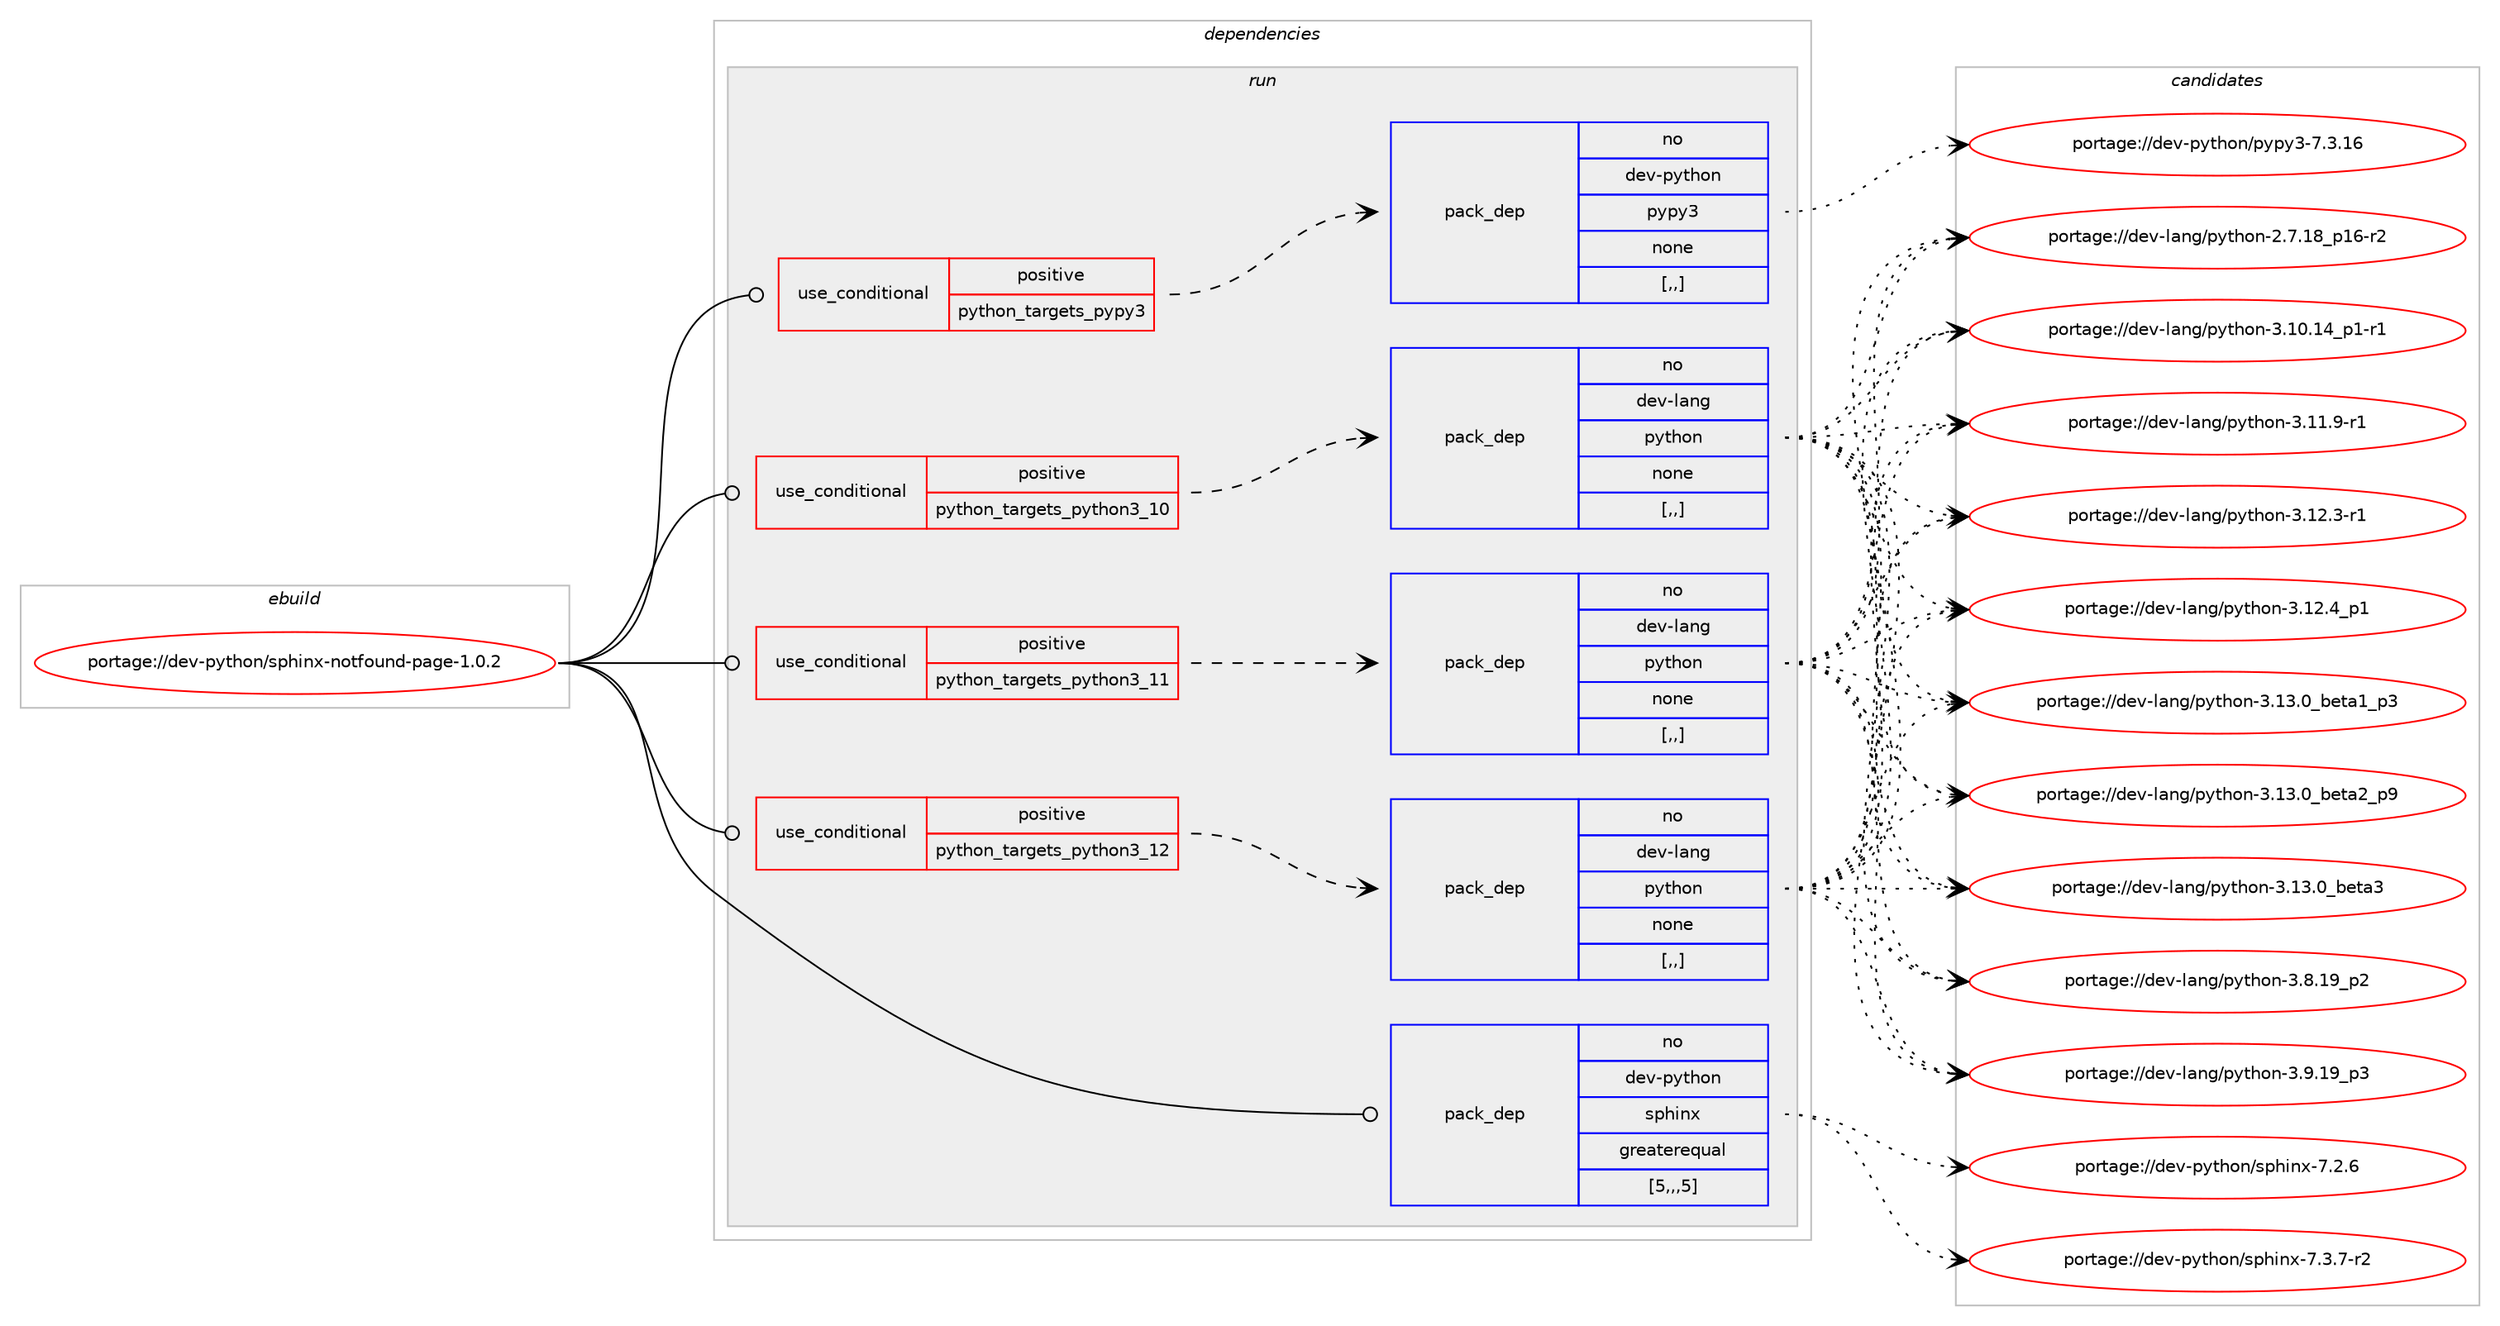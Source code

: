 digraph prolog {

# *************
# Graph options
# *************

newrank=true;
concentrate=true;
compound=true;
graph [rankdir=LR,fontname=Helvetica,fontsize=10,ranksep=1.5];#, ranksep=2.5, nodesep=0.2];
edge  [arrowhead=vee];
node  [fontname=Helvetica,fontsize=10];

# **********
# The ebuild
# **********

subgraph cluster_leftcol {
color=gray;
rank=same;
label=<<i>ebuild</i>>;
id [label="portage://dev-python/sphinx-notfound-page-1.0.2", color=red, width=4, href="../dev-python/sphinx-notfound-page-1.0.2.svg"];
}

# ****************
# The dependencies
# ****************

subgraph cluster_midcol {
color=gray;
label=<<i>dependencies</i>>;
subgraph cluster_compile {
fillcolor="#eeeeee";
style=filled;
label=<<i>compile</i>>;
}
subgraph cluster_compileandrun {
fillcolor="#eeeeee";
style=filled;
label=<<i>compile and run</i>>;
}
subgraph cluster_run {
fillcolor="#eeeeee";
style=filled;
label=<<i>run</i>>;
subgraph cond38557 {
dependency159877 [label=<<TABLE BORDER="0" CELLBORDER="1" CELLSPACING="0" CELLPADDING="4"><TR><TD ROWSPAN="3" CELLPADDING="10">use_conditional</TD></TR><TR><TD>positive</TD></TR><TR><TD>python_targets_pypy3</TD></TR></TABLE>>, shape=none, color=red];
subgraph pack120082 {
dependency159878 [label=<<TABLE BORDER="0" CELLBORDER="1" CELLSPACING="0" CELLPADDING="4" WIDTH="220"><TR><TD ROWSPAN="6" CELLPADDING="30">pack_dep</TD></TR><TR><TD WIDTH="110">no</TD></TR><TR><TD>dev-python</TD></TR><TR><TD>pypy3</TD></TR><TR><TD>none</TD></TR><TR><TD>[,,]</TD></TR></TABLE>>, shape=none, color=blue];
}
dependency159877:e -> dependency159878:w [weight=20,style="dashed",arrowhead="vee"];
}
id:e -> dependency159877:w [weight=20,style="solid",arrowhead="odot"];
subgraph cond38558 {
dependency159879 [label=<<TABLE BORDER="0" CELLBORDER="1" CELLSPACING="0" CELLPADDING="4"><TR><TD ROWSPAN="3" CELLPADDING="10">use_conditional</TD></TR><TR><TD>positive</TD></TR><TR><TD>python_targets_python3_10</TD></TR></TABLE>>, shape=none, color=red];
subgraph pack120083 {
dependency159880 [label=<<TABLE BORDER="0" CELLBORDER="1" CELLSPACING="0" CELLPADDING="4" WIDTH="220"><TR><TD ROWSPAN="6" CELLPADDING="30">pack_dep</TD></TR><TR><TD WIDTH="110">no</TD></TR><TR><TD>dev-lang</TD></TR><TR><TD>python</TD></TR><TR><TD>none</TD></TR><TR><TD>[,,]</TD></TR></TABLE>>, shape=none, color=blue];
}
dependency159879:e -> dependency159880:w [weight=20,style="dashed",arrowhead="vee"];
}
id:e -> dependency159879:w [weight=20,style="solid",arrowhead="odot"];
subgraph cond38559 {
dependency159881 [label=<<TABLE BORDER="0" CELLBORDER="1" CELLSPACING="0" CELLPADDING="4"><TR><TD ROWSPAN="3" CELLPADDING="10">use_conditional</TD></TR><TR><TD>positive</TD></TR><TR><TD>python_targets_python3_11</TD></TR></TABLE>>, shape=none, color=red];
subgraph pack120084 {
dependency159882 [label=<<TABLE BORDER="0" CELLBORDER="1" CELLSPACING="0" CELLPADDING="4" WIDTH="220"><TR><TD ROWSPAN="6" CELLPADDING="30">pack_dep</TD></TR><TR><TD WIDTH="110">no</TD></TR><TR><TD>dev-lang</TD></TR><TR><TD>python</TD></TR><TR><TD>none</TD></TR><TR><TD>[,,]</TD></TR></TABLE>>, shape=none, color=blue];
}
dependency159881:e -> dependency159882:w [weight=20,style="dashed",arrowhead="vee"];
}
id:e -> dependency159881:w [weight=20,style="solid",arrowhead="odot"];
subgraph cond38560 {
dependency159883 [label=<<TABLE BORDER="0" CELLBORDER="1" CELLSPACING="0" CELLPADDING="4"><TR><TD ROWSPAN="3" CELLPADDING="10">use_conditional</TD></TR><TR><TD>positive</TD></TR><TR><TD>python_targets_python3_12</TD></TR></TABLE>>, shape=none, color=red];
subgraph pack120085 {
dependency159884 [label=<<TABLE BORDER="0" CELLBORDER="1" CELLSPACING="0" CELLPADDING="4" WIDTH="220"><TR><TD ROWSPAN="6" CELLPADDING="30">pack_dep</TD></TR><TR><TD WIDTH="110">no</TD></TR><TR><TD>dev-lang</TD></TR><TR><TD>python</TD></TR><TR><TD>none</TD></TR><TR><TD>[,,]</TD></TR></TABLE>>, shape=none, color=blue];
}
dependency159883:e -> dependency159884:w [weight=20,style="dashed",arrowhead="vee"];
}
id:e -> dependency159883:w [weight=20,style="solid",arrowhead="odot"];
subgraph pack120086 {
dependency159885 [label=<<TABLE BORDER="0" CELLBORDER="1" CELLSPACING="0" CELLPADDING="4" WIDTH="220"><TR><TD ROWSPAN="6" CELLPADDING="30">pack_dep</TD></TR><TR><TD WIDTH="110">no</TD></TR><TR><TD>dev-python</TD></TR><TR><TD>sphinx</TD></TR><TR><TD>greaterequal</TD></TR><TR><TD>[5,,,5]</TD></TR></TABLE>>, shape=none, color=blue];
}
id:e -> dependency159885:w [weight=20,style="solid",arrowhead="odot"];
}
}

# **************
# The candidates
# **************

subgraph cluster_choices {
rank=same;
color=gray;
label=<<i>candidates</i>>;

subgraph choice120082 {
color=black;
nodesep=1;
choice10010111845112121116104111110471121211121215145554651464954 [label="portage://dev-python/pypy3-7.3.16", color=red, width=4,href="../dev-python/pypy3-7.3.16.svg"];
dependency159878:e -> choice10010111845112121116104111110471121211121215145554651464954:w [style=dotted,weight="100"];
}
subgraph choice120083 {
color=black;
nodesep=1;
choice100101118451089711010347112121116104111110455046554649569511249544511450 [label="portage://dev-lang/python-2.7.18_p16-r2", color=red, width=4,href="../dev-lang/python-2.7.18_p16-r2.svg"];
choice100101118451089711010347112121116104111110455146494846495295112494511449 [label="portage://dev-lang/python-3.10.14_p1-r1", color=red, width=4,href="../dev-lang/python-3.10.14_p1-r1.svg"];
choice100101118451089711010347112121116104111110455146494946574511449 [label="portage://dev-lang/python-3.11.9-r1", color=red, width=4,href="../dev-lang/python-3.11.9-r1.svg"];
choice100101118451089711010347112121116104111110455146495046514511449 [label="portage://dev-lang/python-3.12.3-r1", color=red, width=4,href="../dev-lang/python-3.12.3-r1.svg"];
choice100101118451089711010347112121116104111110455146495046529511249 [label="portage://dev-lang/python-3.12.4_p1", color=red, width=4,href="../dev-lang/python-3.12.4_p1.svg"];
choice10010111845108971101034711212111610411111045514649514648959810111697499511251 [label="portage://dev-lang/python-3.13.0_beta1_p3", color=red, width=4,href="../dev-lang/python-3.13.0_beta1_p3.svg"];
choice10010111845108971101034711212111610411111045514649514648959810111697509511257 [label="portage://dev-lang/python-3.13.0_beta2_p9", color=red, width=4,href="../dev-lang/python-3.13.0_beta2_p9.svg"];
choice1001011184510897110103471121211161041111104551464951464895981011169751 [label="portage://dev-lang/python-3.13.0_beta3", color=red, width=4,href="../dev-lang/python-3.13.0_beta3.svg"];
choice100101118451089711010347112121116104111110455146564649579511250 [label="portage://dev-lang/python-3.8.19_p2", color=red, width=4,href="../dev-lang/python-3.8.19_p2.svg"];
choice100101118451089711010347112121116104111110455146574649579511251 [label="portage://dev-lang/python-3.9.19_p3", color=red, width=4,href="../dev-lang/python-3.9.19_p3.svg"];
dependency159880:e -> choice100101118451089711010347112121116104111110455046554649569511249544511450:w [style=dotted,weight="100"];
dependency159880:e -> choice100101118451089711010347112121116104111110455146494846495295112494511449:w [style=dotted,weight="100"];
dependency159880:e -> choice100101118451089711010347112121116104111110455146494946574511449:w [style=dotted,weight="100"];
dependency159880:e -> choice100101118451089711010347112121116104111110455146495046514511449:w [style=dotted,weight="100"];
dependency159880:e -> choice100101118451089711010347112121116104111110455146495046529511249:w [style=dotted,weight="100"];
dependency159880:e -> choice10010111845108971101034711212111610411111045514649514648959810111697499511251:w [style=dotted,weight="100"];
dependency159880:e -> choice10010111845108971101034711212111610411111045514649514648959810111697509511257:w [style=dotted,weight="100"];
dependency159880:e -> choice1001011184510897110103471121211161041111104551464951464895981011169751:w [style=dotted,weight="100"];
dependency159880:e -> choice100101118451089711010347112121116104111110455146564649579511250:w [style=dotted,weight="100"];
dependency159880:e -> choice100101118451089711010347112121116104111110455146574649579511251:w [style=dotted,weight="100"];
}
subgraph choice120084 {
color=black;
nodesep=1;
choice100101118451089711010347112121116104111110455046554649569511249544511450 [label="portage://dev-lang/python-2.7.18_p16-r2", color=red, width=4,href="../dev-lang/python-2.7.18_p16-r2.svg"];
choice100101118451089711010347112121116104111110455146494846495295112494511449 [label="portage://dev-lang/python-3.10.14_p1-r1", color=red, width=4,href="../dev-lang/python-3.10.14_p1-r1.svg"];
choice100101118451089711010347112121116104111110455146494946574511449 [label="portage://dev-lang/python-3.11.9-r1", color=red, width=4,href="../dev-lang/python-3.11.9-r1.svg"];
choice100101118451089711010347112121116104111110455146495046514511449 [label="portage://dev-lang/python-3.12.3-r1", color=red, width=4,href="../dev-lang/python-3.12.3-r1.svg"];
choice100101118451089711010347112121116104111110455146495046529511249 [label="portage://dev-lang/python-3.12.4_p1", color=red, width=4,href="../dev-lang/python-3.12.4_p1.svg"];
choice10010111845108971101034711212111610411111045514649514648959810111697499511251 [label="portage://dev-lang/python-3.13.0_beta1_p3", color=red, width=4,href="../dev-lang/python-3.13.0_beta1_p3.svg"];
choice10010111845108971101034711212111610411111045514649514648959810111697509511257 [label="portage://dev-lang/python-3.13.0_beta2_p9", color=red, width=4,href="../dev-lang/python-3.13.0_beta2_p9.svg"];
choice1001011184510897110103471121211161041111104551464951464895981011169751 [label="portage://dev-lang/python-3.13.0_beta3", color=red, width=4,href="../dev-lang/python-3.13.0_beta3.svg"];
choice100101118451089711010347112121116104111110455146564649579511250 [label="portage://dev-lang/python-3.8.19_p2", color=red, width=4,href="../dev-lang/python-3.8.19_p2.svg"];
choice100101118451089711010347112121116104111110455146574649579511251 [label="portage://dev-lang/python-3.9.19_p3", color=red, width=4,href="../dev-lang/python-3.9.19_p3.svg"];
dependency159882:e -> choice100101118451089711010347112121116104111110455046554649569511249544511450:w [style=dotted,weight="100"];
dependency159882:e -> choice100101118451089711010347112121116104111110455146494846495295112494511449:w [style=dotted,weight="100"];
dependency159882:e -> choice100101118451089711010347112121116104111110455146494946574511449:w [style=dotted,weight="100"];
dependency159882:e -> choice100101118451089711010347112121116104111110455146495046514511449:w [style=dotted,weight="100"];
dependency159882:e -> choice100101118451089711010347112121116104111110455146495046529511249:w [style=dotted,weight="100"];
dependency159882:e -> choice10010111845108971101034711212111610411111045514649514648959810111697499511251:w [style=dotted,weight="100"];
dependency159882:e -> choice10010111845108971101034711212111610411111045514649514648959810111697509511257:w [style=dotted,weight="100"];
dependency159882:e -> choice1001011184510897110103471121211161041111104551464951464895981011169751:w [style=dotted,weight="100"];
dependency159882:e -> choice100101118451089711010347112121116104111110455146564649579511250:w [style=dotted,weight="100"];
dependency159882:e -> choice100101118451089711010347112121116104111110455146574649579511251:w [style=dotted,weight="100"];
}
subgraph choice120085 {
color=black;
nodesep=1;
choice100101118451089711010347112121116104111110455046554649569511249544511450 [label="portage://dev-lang/python-2.7.18_p16-r2", color=red, width=4,href="../dev-lang/python-2.7.18_p16-r2.svg"];
choice100101118451089711010347112121116104111110455146494846495295112494511449 [label="portage://dev-lang/python-3.10.14_p1-r1", color=red, width=4,href="../dev-lang/python-3.10.14_p1-r1.svg"];
choice100101118451089711010347112121116104111110455146494946574511449 [label="portage://dev-lang/python-3.11.9-r1", color=red, width=4,href="../dev-lang/python-3.11.9-r1.svg"];
choice100101118451089711010347112121116104111110455146495046514511449 [label="portage://dev-lang/python-3.12.3-r1", color=red, width=4,href="../dev-lang/python-3.12.3-r1.svg"];
choice100101118451089711010347112121116104111110455146495046529511249 [label="portage://dev-lang/python-3.12.4_p1", color=red, width=4,href="../dev-lang/python-3.12.4_p1.svg"];
choice10010111845108971101034711212111610411111045514649514648959810111697499511251 [label="portage://dev-lang/python-3.13.0_beta1_p3", color=red, width=4,href="../dev-lang/python-3.13.0_beta1_p3.svg"];
choice10010111845108971101034711212111610411111045514649514648959810111697509511257 [label="portage://dev-lang/python-3.13.0_beta2_p9", color=red, width=4,href="../dev-lang/python-3.13.0_beta2_p9.svg"];
choice1001011184510897110103471121211161041111104551464951464895981011169751 [label="portage://dev-lang/python-3.13.0_beta3", color=red, width=4,href="../dev-lang/python-3.13.0_beta3.svg"];
choice100101118451089711010347112121116104111110455146564649579511250 [label="portage://dev-lang/python-3.8.19_p2", color=red, width=4,href="../dev-lang/python-3.8.19_p2.svg"];
choice100101118451089711010347112121116104111110455146574649579511251 [label="portage://dev-lang/python-3.9.19_p3", color=red, width=4,href="../dev-lang/python-3.9.19_p3.svg"];
dependency159884:e -> choice100101118451089711010347112121116104111110455046554649569511249544511450:w [style=dotted,weight="100"];
dependency159884:e -> choice100101118451089711010347112121116104111110455146494846495295112494511449:w [style=dotted,weight="100"];
dependency159884:e -> choice100101118451089711010347112121116104111110455146494946574511449:w [style=dotted,weight="100"];
dependency159884:e -> choice100101118451089711010347112121116104111110455146495046514511449:w [style=dotted,weight="100"];
dependency159884:e -> choice100101118451089711010347112121116104111110455146495046529511249:w [style=dotted,weight="100"];
dependency159884:e -> choice10010111845108971101034711212111610411111045514649514648959810111697499511251:w [style=dotted,weight="100"];
dependency159884:e -> choice10010111845108971101034711212111610411111045514649514648959810111697509511257:w [style=dotted,weight="100"];
dependency159884:e -> choice1001011184510897110103471121211161041111104551464951464895981011169751:w [style=dotted,weight="100"];
dependency159884:e -> choice100101118451089711010347112121116104111110455146564649579511250:w [style=dotted,weight="100"];
dependency159884:e -> choice100101118451089711010347112121116104111110455146574649579511251:w [style=dotted,weight="100"];
}
subgraph choice120086 {
color=black;
nodesep=1;
choice1001011184511212111610411111047115112104105110120455546504654 [label="portage://dev-python/sphinx-7.2.6", color=red, width=4,href="../dev-python/sphinx-7.2.6.svg"];
choice10010111845112121116104111110471151121041051101204555465146554511450 [label="portage://dev-python/sphinx-7.3.7-r2", color=red, width=4,href="../dev-python/sphinx-7.3.7-r2.svg"];
dependency159885:e -> choice1001011184511212111610411111047115112104105110120455546504654:w [style=dotted,weight="100"];
dependency159885:e -> choice10010111845112121116104111110471151121041051101204555465146554511450:w [style=dotted,weight="100"];
}
}

}

